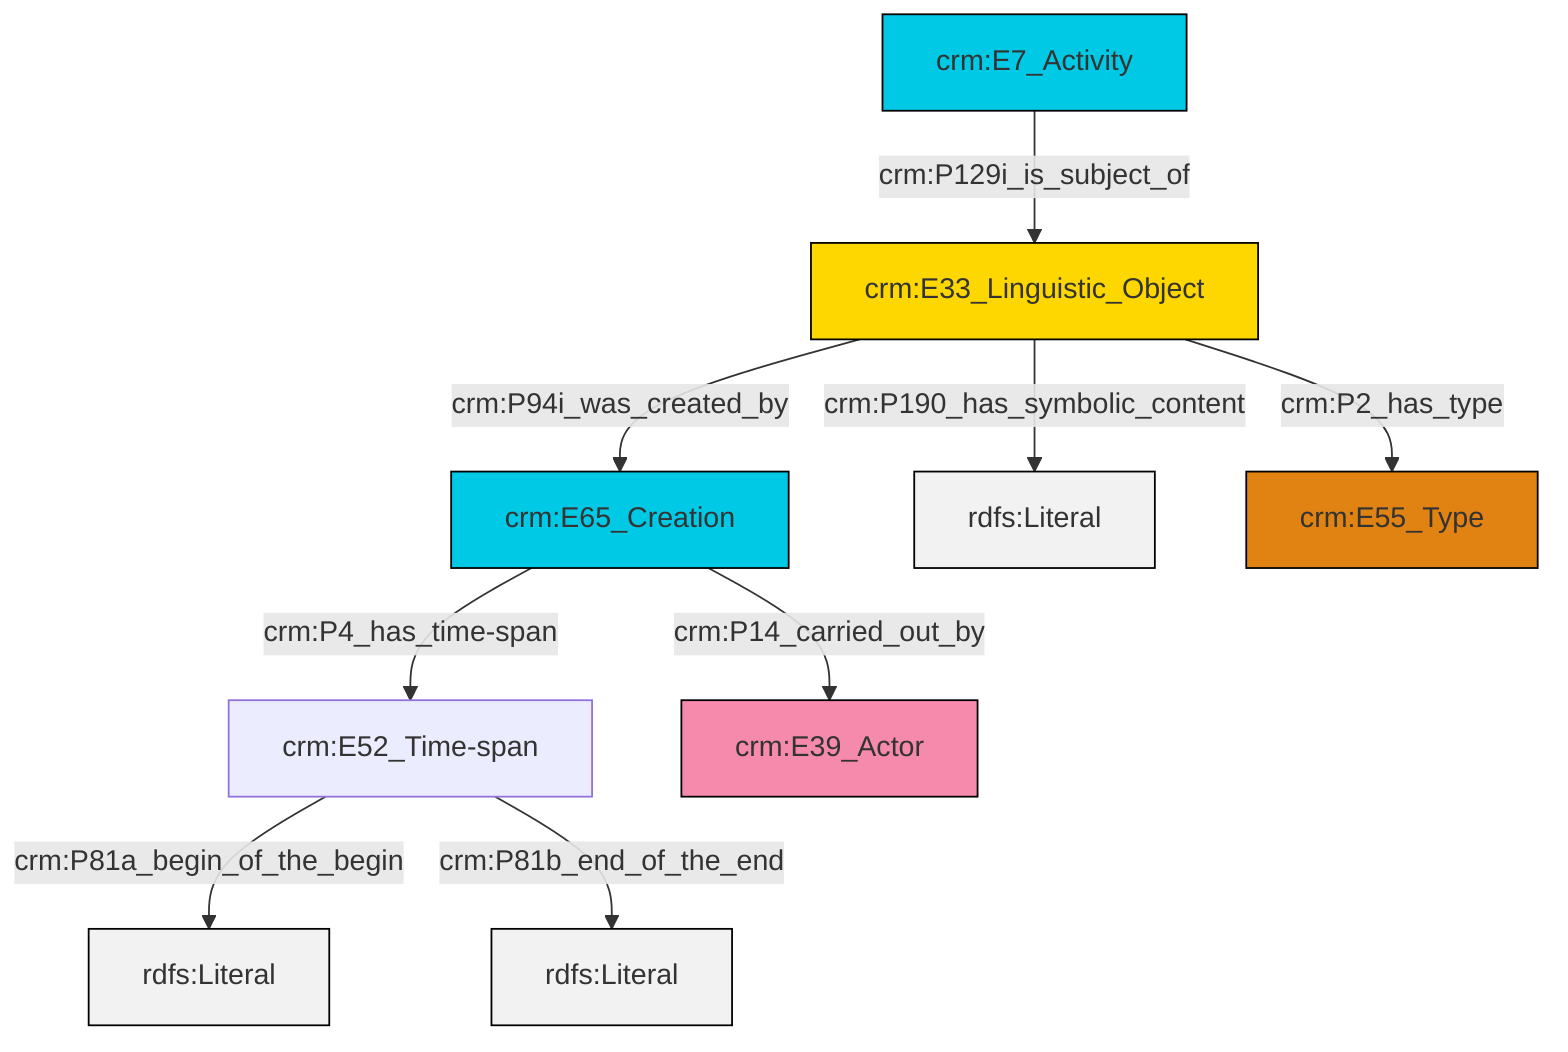 graph TD
classDef Literal fill:#f2f2f2,stroke:#000000;
classDef CRM_Entity fill:#FFFFFF,stroke:#000000;
classDef Temporal_Entity fill:#00C9E6, stroke:#000000;
classDef Type fill:#E18312, stroke:#000000;
classDef Time-Span fill:#2C9C91, stroke:#000000;
classDef Appellation fill:#FFEB7F, stroke:#000000;
classDef Place fill:#008836, stroke:#000000;
classDef Persistent_Item fill:#B266B2, stroke:#000000;
classDef Conceptual_Object fill:#FFD700, stroke:#000000;
classDef Physical_Thing fill:#D2B48C, stroke:#000000;
classDef Actor fill:#f58aad, stroke:#000000;
classDef PC_Classes fill:#4ce600, stroke:#000000;
classDef Multi fill:#cccccc,stroke:#000000;

0["crm:E7_Activity"]:::Temporal_Entity -->|crm:P129i_is_subject_of| 1["crm:E33_Linguistic_Object"]:::Conceptual_Object
2["crm:E52_Time-span"]:::Default -->|crm:P81a_begin_of_the_begin| 3[rdfs:Literal]:::Literal
1["crm:E33_Linguistic_Object"]:::Conceptual_Object -->|crm:P190_has_symbolic_content| 8[rdfs:Literal]:::Literal
1["crm:E33_Linguistic_Object"]:::Conceptual_Object -->|crm:P94i_was_created_by| 4["crm:E65_Creation"]:::Temporal_Entity
1["crm:E33_Linguistic_Object"]:::Conceptual_Object -->|crm:P2_has_type| 9["crm:E55_Type"]:::Type
2["crm:E52_Time-span"]:::Default -->|crm:P81b_end_of_the_end| 14[rdfs:Literal]:::Literal
4["crm:E65_Creation"]:::Temporal_Entity -->|crm:P4_has_time-span| 2["crm:E52_Time-span"]:::Default
4["crm:E65_Creation"]:::Temporal_Entity -->|crm:P14_carried_out_by| 6["crm:E39_Actor"]:::Actor